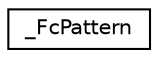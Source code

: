 digraph "Graphical Class Hierarchy"
{
 // LATEX_PDF_SIZE
  edge [fontname="Helvetica",fontsize="10",labelfontname="Helvetica",labelfontsize="10"];
  node [fontname="Helvetica",fontsize="10",shape=record];
  rankdir="LR";
  Node0 [label="_FcPattern",height=0.2,width=0.4,color="black", fillcolor="white", style="filled",URL="$struct__FcPattern.html",tooltip=" "];
}
